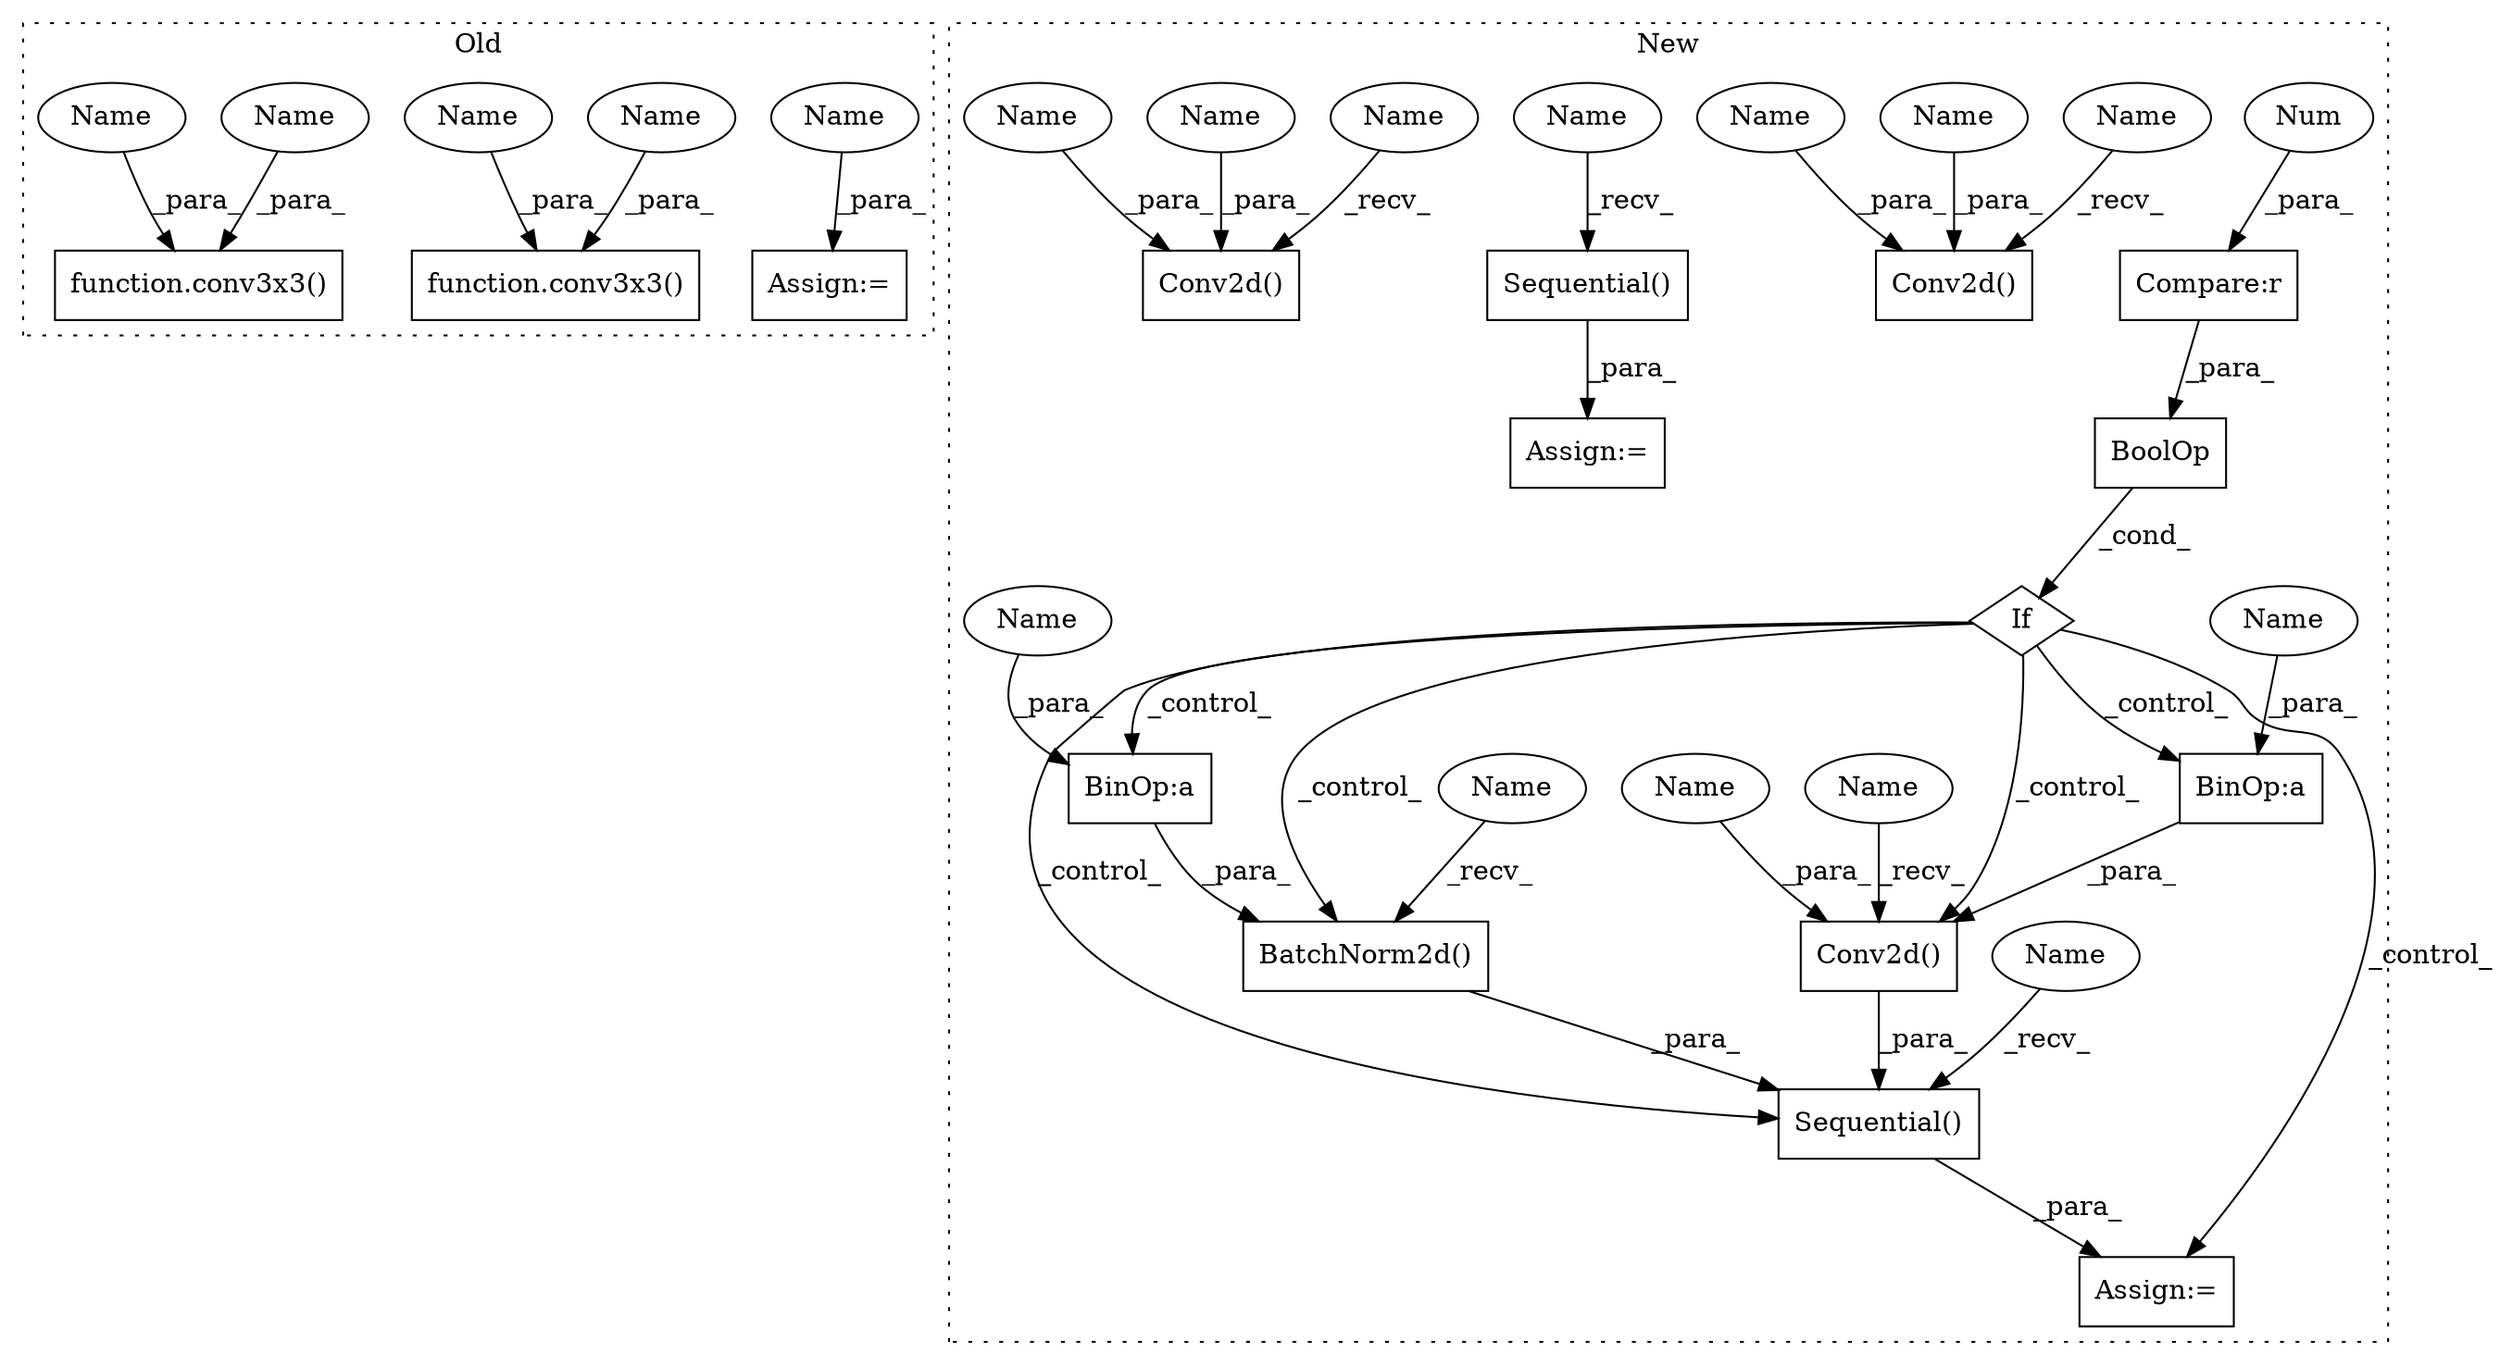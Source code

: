 digraph G {
subgraph cluster0 {
1 [label="function.conv3x3()" a="75" s="662,694" l="8,1" shape="box"];
4 [label="function.conv3x3()" a="75" s="801,823" l="8,1" shape="box"];
13 [label="Assign:=" a="68" s="923" l="3" shape="box"];
18 [label="Name" a="87" s="926" l="6" shape="ellipse"];
19 [label="Name" a="87" s="688" l="6" shape="ellipse"];
28 [label="Name" a="87" s="680" l="6" shape="ellipse"];
29 [label="Name" a="87" s="809" l="6" shape="ellipse"];
30 [label="Name" a="87" s="817" l="6" shape="ellipse"];
label = "Old";
style="dotted";
}
subgraph cluster1 {
2 [label="Conv2d()" a="75" s="1783,1810" l="10,54" shape="box"];
3 [label="Conv2d()" a="75" s="1928,1952" l="10,49" shape="box"];
5 [label="Sequential()" a="75" s="2497,2682" l="36,18" shape="box"];
6 [label="If" a="96" s="2093,2130" l="3,14" shape="diamond"];
7 [label="Sequential()" a="75" s="2069" l="15" shape="box"];
8 [label="BinOp:a" a="82" s="2568" l="3" shape="box"];
9 [label="BinOp:a" a="82" s="2672" l="3" shape="box"];
10 [label="Compare:r" a="40" s="2096" l="11" shape="box"];
11 [label="BoolOp" a="72" s="2096" l="34" shape="box"];
12 [label="BatchNorm2d()" a="75" s="2643,2681" l="15,1" shape="box"];
14 [label="Conv2d()" a="75" s="2533,2577" l="10,43" shape="box"];
15 [label="Num" a="76" s="2106" l="1" shape="ellipse"];
16 [label="Assign:=" a="68" s="2494" l="3" shape="box"];
17 [label="Assign:=" a="68" s="2066" l="3" shape="box"];
20 [label="Name" a="87" s="2543" l="9" shape="ellipse"];
21 [label="Name" a="87" s="1793" l="9" shape="ellipse"];
22 [label="Name" a="87" s="2497" l="2" shape="ellipse"];
23 [label="Name" a="87" s="2533" l="2" shape="ellipse"];
24 [label="Name" a="87" s="1783" l="2" shape="ellipse"];
25 [label="Name" a="87" s="1928" l="2" shape="ellipse"];
26 [label="Name" a="87" s="2069" l="2" shape="ellipse"];
27 [label="Name" a="87" s="2643" l="2" shape="ellipse"];
31 [label="Name" a="87" s="2571" l="6" shape="ellipse"];
32 [label="Name" a="87" s="1946" l="6" shape="ellipse"];
33 [label="Name" a="87" s="2675" l="6" shape="ellipse"];
34 [label="Name" a="87" s="1804" l="6" shape="ellipse"];
35 [label="Name" a="87" s="1938" l="6" shape="ellipse"];
label = "New";
style="dotted";
}
5 -> 16 [label="_para_"];
6 -> 12 [label="_control_"];
6 -> 8 [label="_control_"];
6 -> 5 [label="_control_"];
6 -> 14 [label="_control_"];
6 -> 9 [label="_control_"];
6 -> 16 [label="_control_"];
7 -> 17 [label="_para_"];
8 -> 14 [label="_para_"];
9 -> 12 [label="_para_"];
10 -> 11 [label="_para_"];
11 -> 6 [label="_cond_"];
12 -> 5 [label="_para_"];
14 -> 5 [label="_para_"];
15 -> 10 [label="_para_"];
18 -> 13 [label="_para_"];
19 -> 1 [label="_para_"];
20 -> 14 [label="_para_"];
21 -> 2 [label="_para_"];
22 -> 5 [label="_recv_"];
23 -> 14 [label="_recv_"];
24 -> 2 [label="_recv_"];
25 -> 3 [label="_recv_"];
26 -> 7 [label="_recv_"];
27 -> 12 [label="_recv_"];
28 -> 1 [label="_para_"];
29 -> 4 [label="_para_"];
30 -> 4 [label="_para_"];
31 -> 8 [label="_para_"];
32 -> 3 [label="_para_"];
33 -> 9 [label="_para_"];
34 -> 2 [label="_para_"];
35 -> 3 [label="_para_"];
}